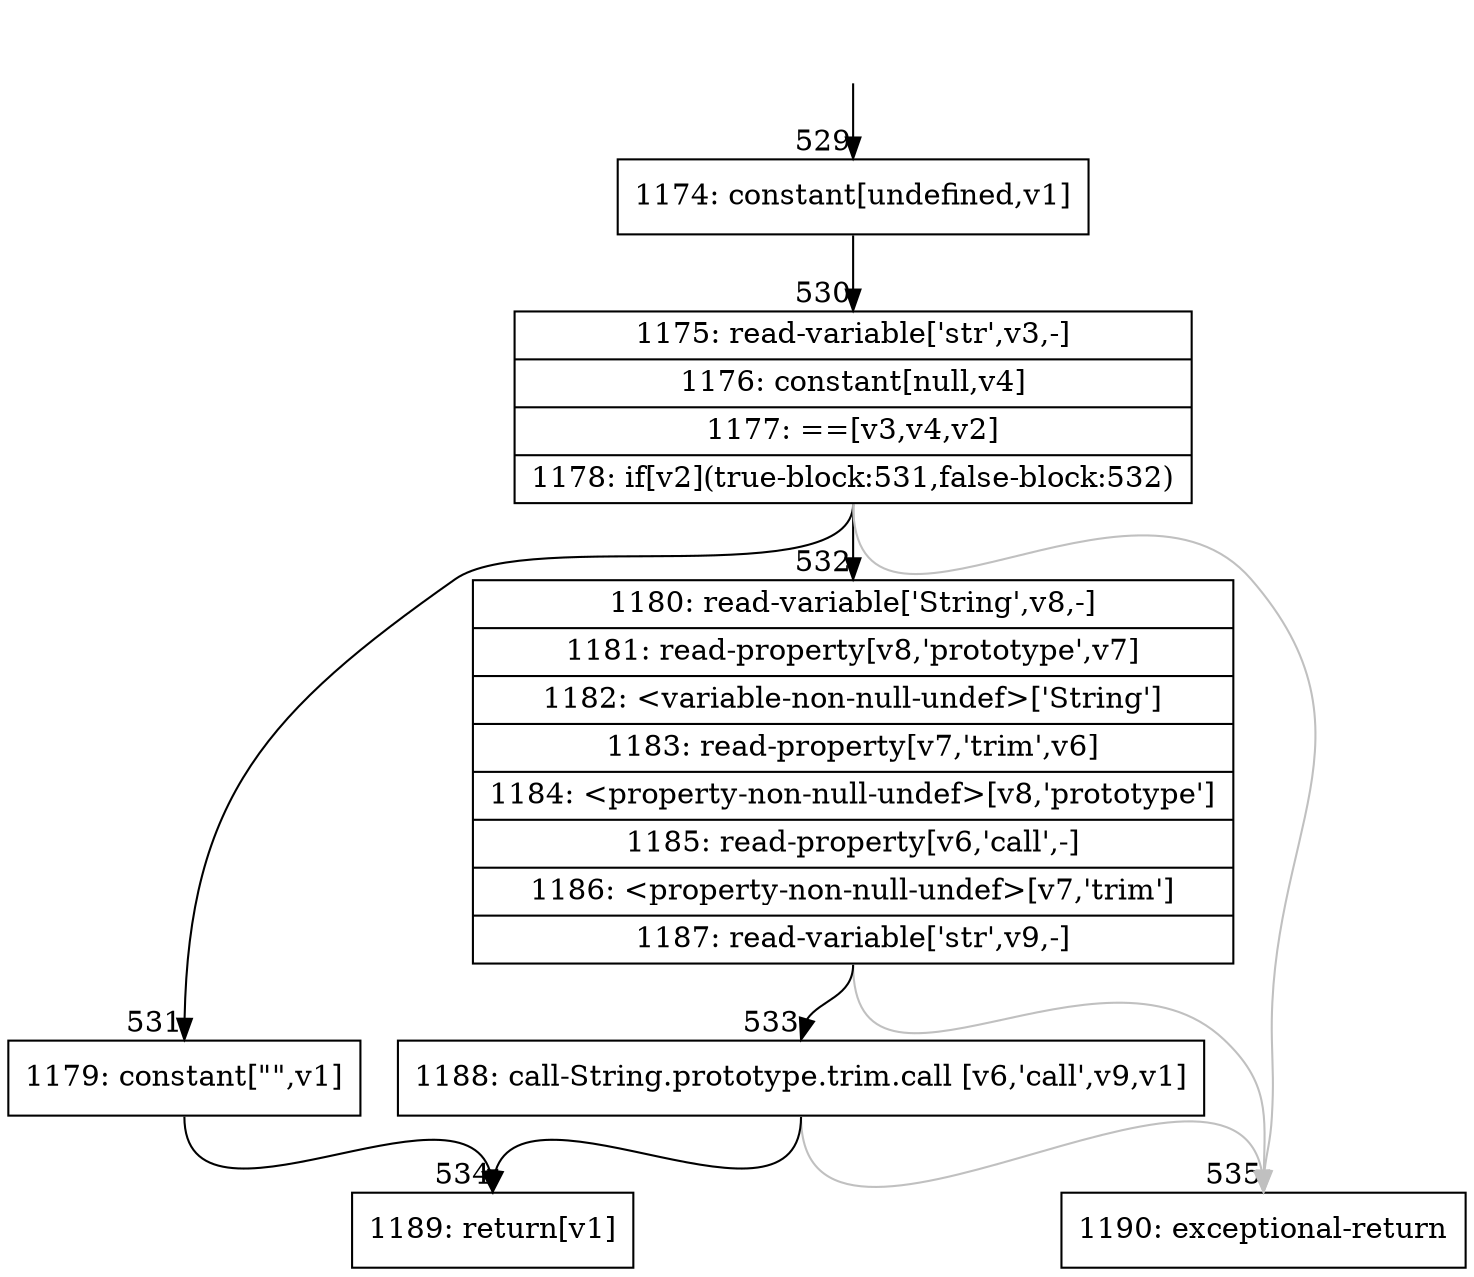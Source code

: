 digraph {
rankdir="TD"
BB_entry44[shape=none,label=""];
BB_entry44 -> BB529 [tailport=s, headport=n, headlabel="    529"]
BB529 [shape=record label="{1174: constant[undefined,v1]}" ] 
BB529 -> BB530 [tailport=s, headport=n, headlabel="      530"]
BB530 [shape=record label="{1175: read-variable['str',v3,-]|1176: constant[null,v4]|1177: ==[v3,v4,v2]|1178: if[v2](true-block:531,false-block:532)}" ] 
BB530 -> BB531 [tailport=s, headport=n, headlabel="      531"]
BB530 -> BB532 [tailport=s, headport=n, headlabel="      532"]
BB530 -> BB535 [tailport=s, headport=n, color=gray, headlabel="      535"]
BB531 [shape=record label="{1179: constant[\"\",v1]}" ] 
BB531 -> BB534 [tailport=s, headport=n, headlabel="      534"]
BB532 [shape=record label="{1180: read-variable['String',v8,-]|1181: read-property[v8,'prototype',v7]|1182: \<variable-non-null-undef\>['String']|1183: read-property[v7,'trim',v6]|1184: \<property-non-null-undef\>[v8,'prototype']|1185: read-property[v6,'call',-]|1186: \<property-non-null-undef\>[v7,'trim']|1187: read-variable['str',v9,-]}" ] 
BB532 -> BB533 [tailport=s, headport=n, headlabel="      533"]
BB532 -> BB535 [tailport=s, headport=n, color=gray]
BB533 [shape=record label="{1188: call-String.prototype.trim.call [v6,'call',v9,v1]}" ] 
BB533 -> BB534 [tailport=s, headport=n]
BB533 -> BB535 [tailport=s, headport=n, color=gray]
BB534 [shape=record label="{1189: return[v1]}" ] 
BB535 [shape=record label="{1190: exceptional-return}" ] 
//#$~ 337
}
